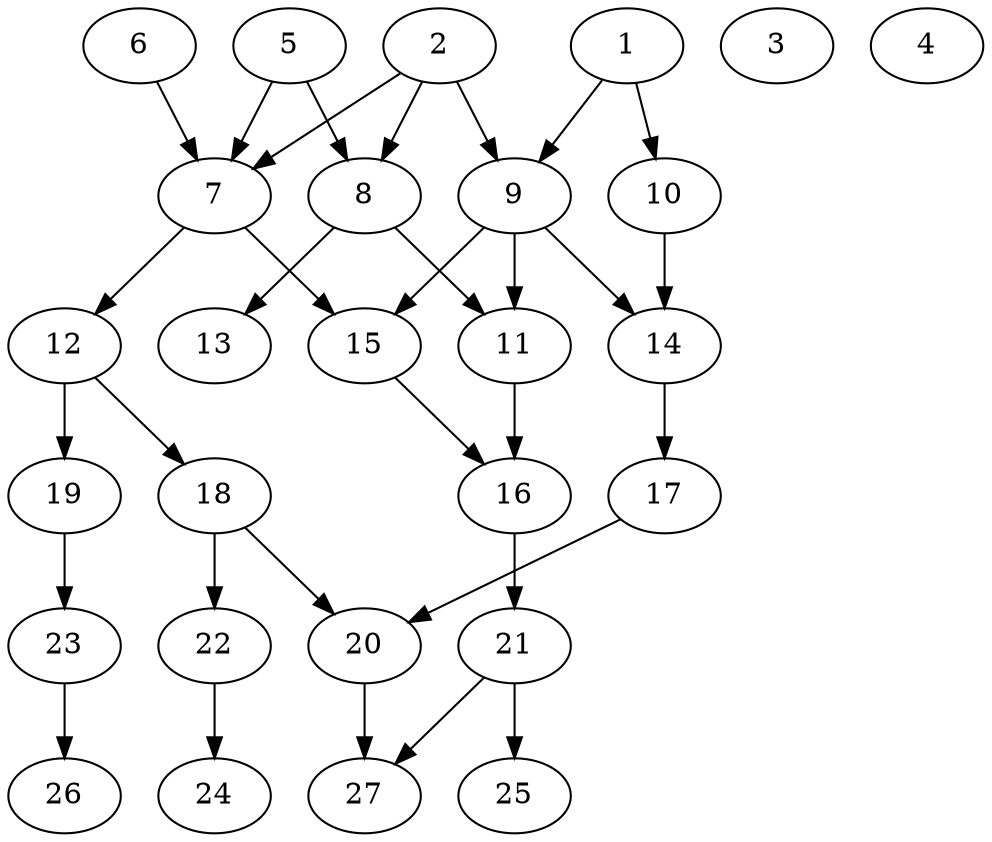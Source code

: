 // DAG (tier=2-normal, mode=compute, n=27, ccr=0.394, fat=0.589, density=0.426, regular=0.597, jump=0.114, mindata=524288, maxdata=8388608)
// DAG automatically generated by daggen at Sun Aug 24 16:33:33 2025
// /home/ermia/Project/Environments/daggen/bin/daggen --dot --ccr 0.394 --fat 0.589 --regular 0.597 --density 0.426 --jump 0.114 --mindata 524288 --maxdata 8388608 -n 27 
digraph G {
  1 [size="379453105328095232000", alpha="0.03", expect_size="189726552664047616000"]
  1 -> 9 [size ="419303732019200"]
  1 -> 10 [size ="419303732019200"]
  2 [size="14880546424767905792", alpha="0.13", expect_size="7440273212383952896"]
  2 -> 7 [size ="48398946271232"]
  2 -> 8 [size ="48398946271232"]
  2 -> 9 [size ="48398946271232"]
  3 [size="221362627631548704", alpha="0.09", expect_size="110681313815774352"]
  4 [size="950471437287546624", alpha="0.03", expect_size="475235718643773312"]
  5 [size="42954613294751976", alpha="0.18", expect_size="21477306647375988"]
  5 -> 7 [size ="112677670092800"]
  5 -> 8 [size ="112677670092800"]
  6 [size="263656850398350671872", alpha="0.06", expect_size="131828425199175335936"]
  6 -> 7 [size ="328939499159552"]
  7 [size="5900089607053184", alpha="0.19", expect_size="2950044803526592"]
  7 -> 12 [size ="236704237617152"]
  7 -> 15 [size ="236704237617152"]
  8 [size="98367490501155749888", alpha="0.07", expect_size="49183745250577874944"]
  8 -> 11 [size ="170473828646912"]
  8 -> 13 [size ="170473828646912"]
  9 [size="878414629978577", alpha="0.07", expect_size="439207314989288"]
  9 -> 11 [size ="14749488119808"]
  9 -> 14 [size ="14749488119808"]
  9 -> 15 [size ="14749488119808"]
  10 [size="2826319110848152", alpha="0.18", expect_size="1413159555424076"]
  10 -> 14 [size ="117273754861568"]
  11 [size="255407765278544625664", alpha="0.13", expect_size="127703882639272312832"]
  11 -> 16 [size ="322042150780928"]
  12 [size="378809419112019656704", alpha="0.05", expect_size="189404709556009828352"]
  12 -> 18 [size ="418829406568448"]
  12 -> 19 [size ="418829406568448"]
  13 [size="1055773723924656128", alpha="0.14", expect_size="527886861962328064"]
  14 [size="259698860690900800", alpha="0.00", expect_size="129849430345450400"]
  14 -> 17 [size ="101940008583168"]
  15 [size="46111077805926088", alpha="0.14", expect_size="23055538902963044"]
  15 -> 16 [size ="36327378649088"]
  16 [size="1322769662819172352", alpha="0.04", expect_size="661384831409586176"]
  16 -> 21 [size ="9640054095872"]
  17 [size="13426702410143066", alpha="0.03", expect_size="6713351205071533"]
  17 -> 20 [size ="314703872000000"]
  18 [size="17841781477547358", alpha="0.13", expect_size="8920890738773679"]
  18 -> 20 [size ="468593313579008"]
  18 -> 22 [size ="468593313579008"]
  19 [size="10355238157742496", alpha="0.12", expect_size="5177619078871248"]
  19 -> 23 [size ="319241572057088"]
  20 [size="51212824493648520", alpha="0.06", expect_size="25606412246824260"]
  20 -> 27 [size ="89973063680000"]
  21 [size="290273220111319957504", alpha="0.03", expect_size="145136610055659978752"]
  21 -> 25 [size ="350720620494848"]
  21 -> 27 [size ="350720620494848"]
  22 [size="28521018451537172", alpha="0.02", expect_size="14260509225768586"]
  22 -> 24 [size ="461099937824768"]
  23 [size="37200833464500224000", alpha="0.09", expect_size="18600416732250112000"]
  23 -> 26 [size ="89150770380800"]
  24 [size="500971789939306921984", alpha="0.13", expect_size="250485894969653460992"]
  25 [size="111906583880488976384", alpha="0.09", expect_size="55953291940244488192"]
  26 [size="708426731704571648", alpha="0.08", expect_size="354213365852285824"]
  27 [size="94151506868069344", alpha="0.14", expect_size="47075753434034672"]
}